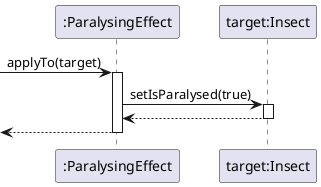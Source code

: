 @startuml
participant ":ParalysingEffect" as effect
participant "target:Insect" as target

-> effect : applyTo(target)
activate effect

effect -> target : setIsParalysed(true)
activate target

effect <-- target
deactivate

<-- effect
deactivate effect
@enduml